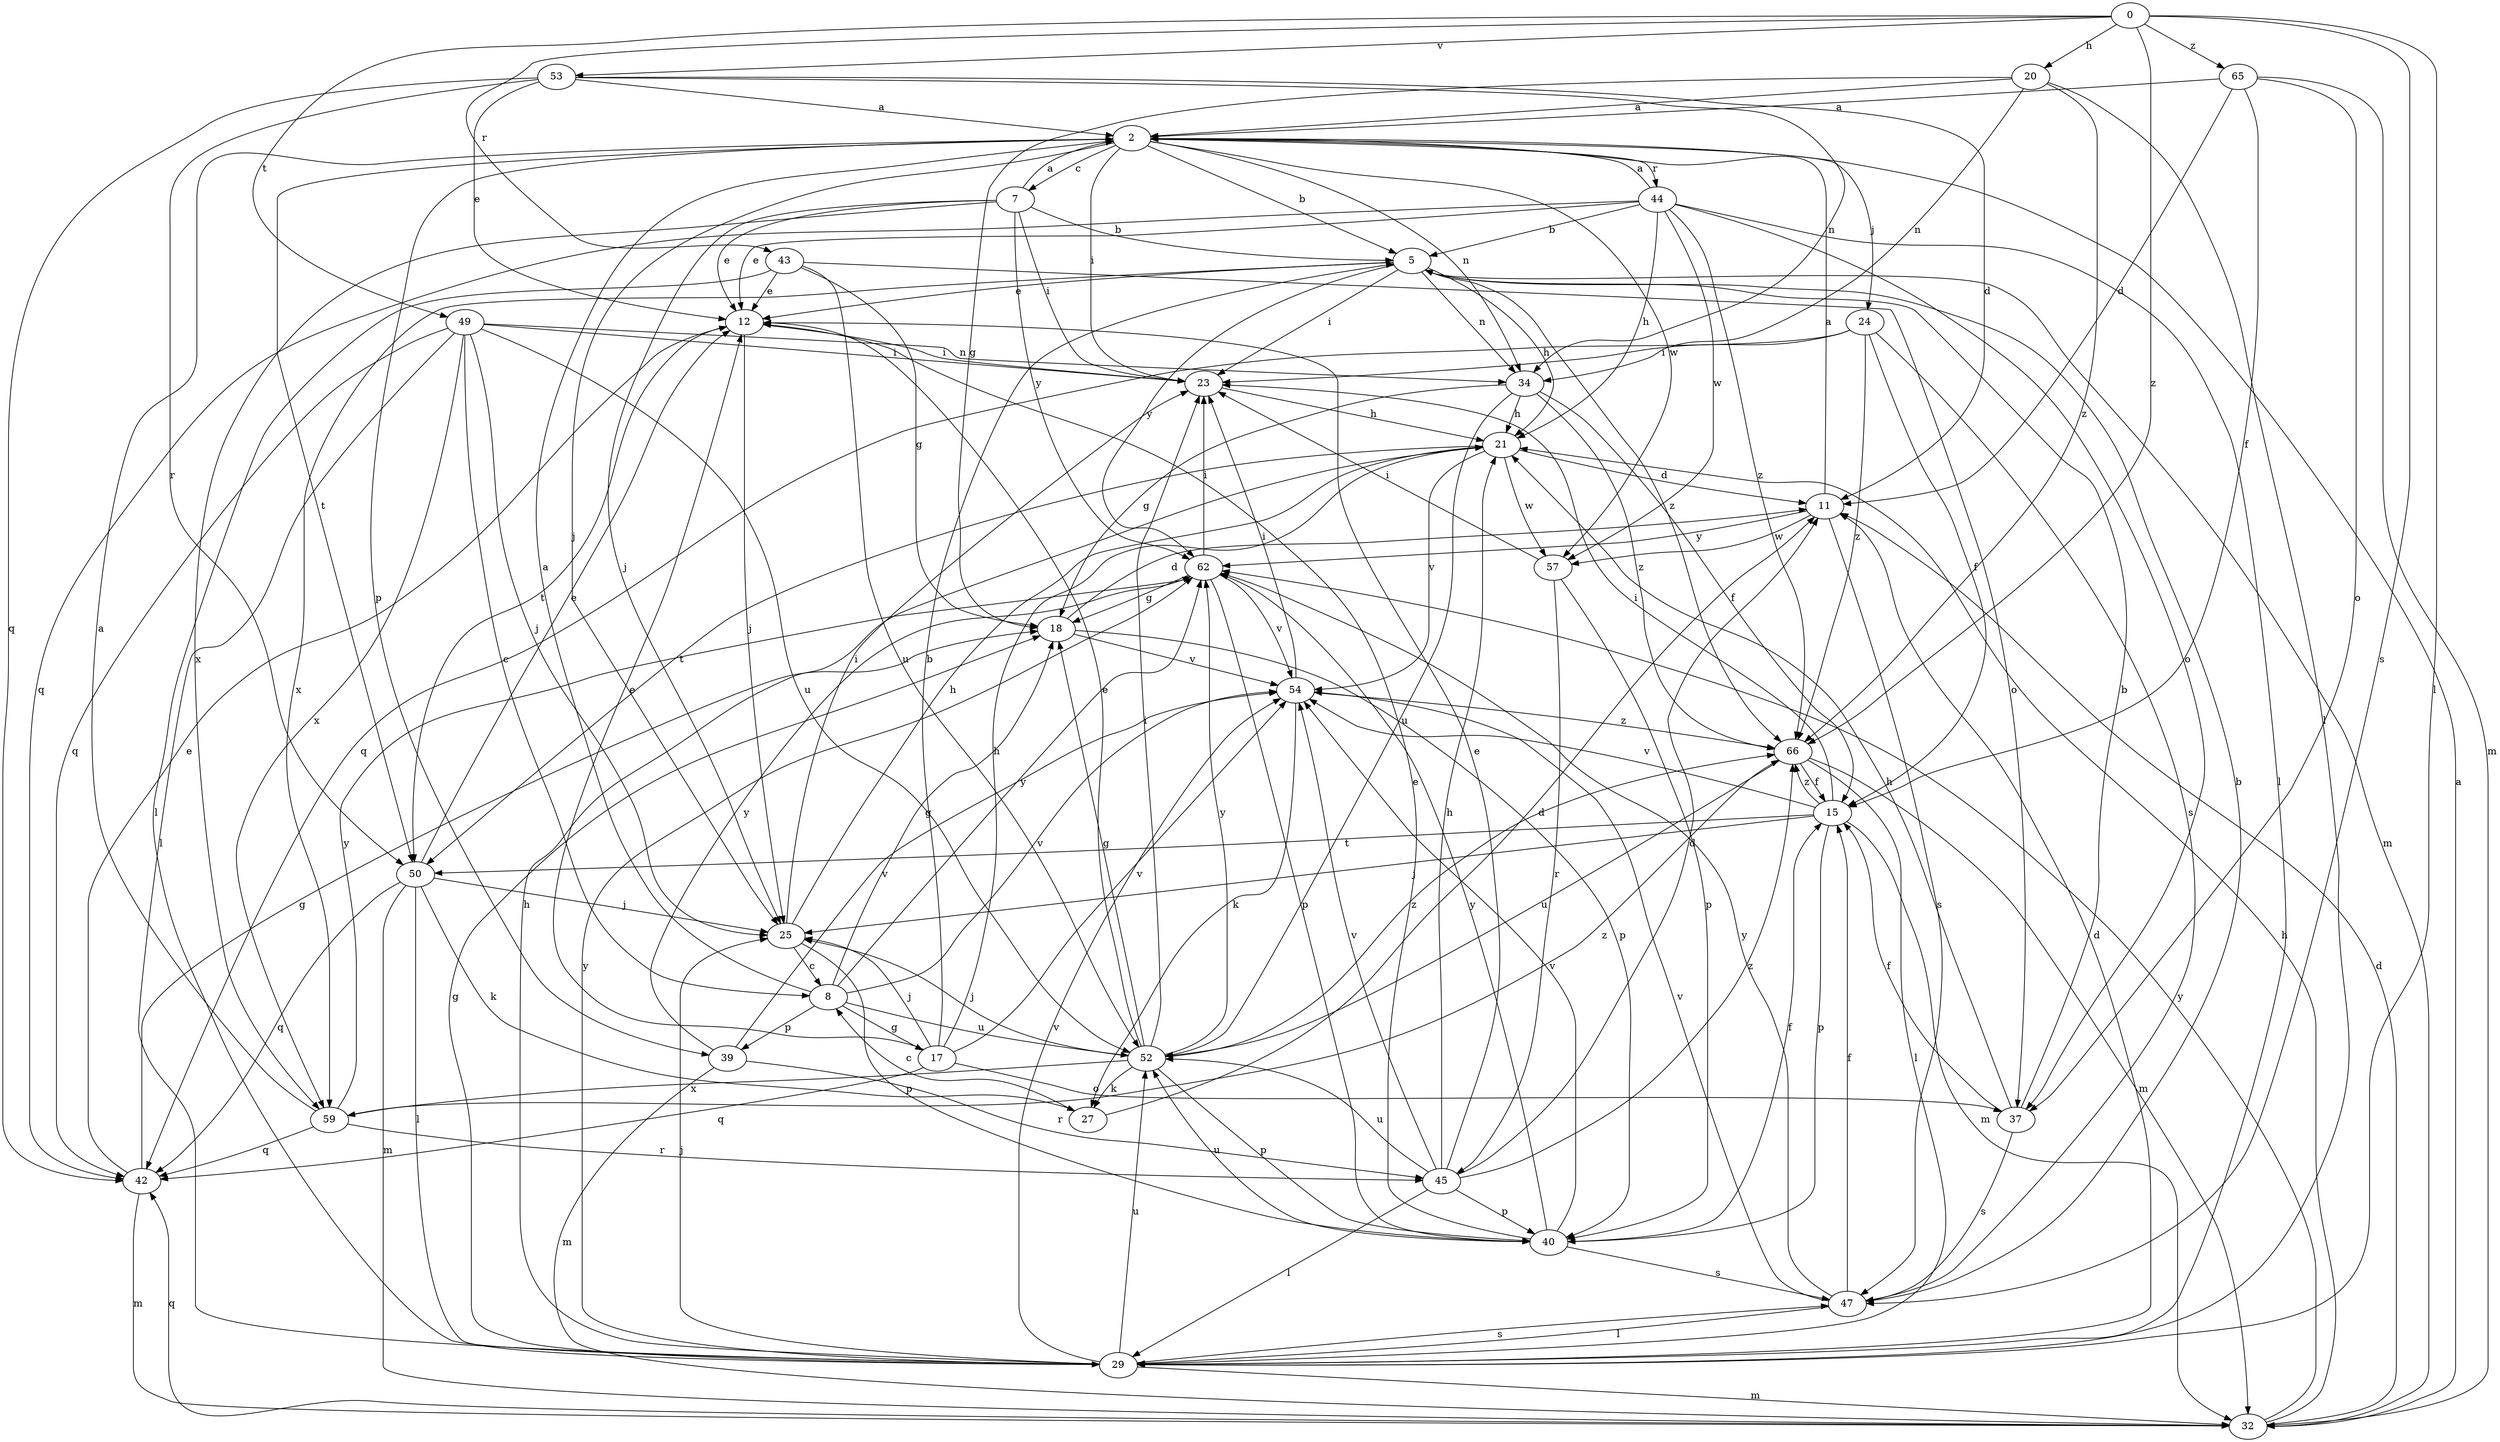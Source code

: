 strict digraph  {
0;
2;
5;
7;
8;
11;
12;
15;
17;
18;
20;
21;
23;
24;
25;
27;
29;
32;
34;
37;
39;
40;
42;
43;
44;
45;
47;
49;
50;
52;
53;
54;
57;
59;
62;
65;
66;
0 -> 20  [label=h];
0 -> 29  [label=l];
0 -> 43  [label=r];
0 -> 47  [label=s];
0 -> 49  [label=t];
0 -> 53  [label=v];
0 -> 65  [label=z];
0 -> 66  [label=z];
2 -> 5  [label=b];
2 -> 7  [label=c];
2 -> 23  [label=i];
2 -> 24  [label=j];
2 -> 25  [label=j];
2 -> 34  [label=n];
2 -> 39  [label=p];
2 -> 44  [label=r];
2 -> 50  [label=t];
2 -> 57  [label=w];
5 -> 12  [label=e];
5 -> 21  [label=h];
5 -> 23  [label=i];
5 -> 32  [label=m];
5 -> 34  [label=n];
5 -> 59  [label=x];
5 -> 62  [label=y];
5 -> 66  [label=z];
7 -> 2  [label=a];
7 -> 5  [label=b];
7 -> 12  [label=e];
7 -> 23  [label=i];
7 -> 25  [label=j];
7 -> 59  [label=x];
7 -> 62  [label=y];
8 -> 2  [label=a];
8 -> 17  [label=g];
8 -> 18  [label=g];
8 -> 39  [label=p];
8 -> 52  [label=u];
8 -> 54  [label=v];
8 -> 62  [label=y];
11 -> 2  [label=a];
11 -> 47  [label=s];
11 -> 57  [label=w];
11 -> 62  [label=y];
12 -> 23  [label=i];
12 -> 25  [label=j];
12 -> 50  [label=t];
15 -> 23  [label=i];
15 -> 25  [label=j];
15 -> 32  [label=m];
15 -> 40  [label=p];
15 -> 50  [label=t];
15 -> 54  [label=v];
15 -> 66  [label=z];
17 -> 5  [label=b];
17 -> 12  [label=e];
17 -> 21  [label=h];
17 -> 25  [label=j];
17 -> 37  [label=o];
17 -> 42  [label=q];
17 -> 54  [label=v];
18 -> 11  [label=d];
18 -> 40  [label=p];
18 -> 54  [label=v];
20 -> 2  [label=a];
20 -> 18  [label=g];
20 -> 29  [label=l];
20 -> 34  [label=n];
20 -> 66  [label=z];
21 -> 11  [label=d];
21 -> 50  [label=t];
21 -> 54  [label=v];
21 -> 57  [label=w];
23 -> 21  [label=h];
24 -> 15  [label=f];
24 -> 23  [label=i];
24 -> 42  [label=q];
24 -> 47  [label=s];
24 -> 66  [label=z];
25 -> 8  [label=c];
25 -> 21  [label=h];
25 -> 23  [label=i];
25 -> 40  [label=p];
27 -> 8  [label=c];
27 -> 11  [label=d];
29 -> 11  [label=d];
29 -> 18  [label=g];
29 -> 21  [label=h];
29 -> 25  [label=j];
29 -> 32  [label=m];
29 -> 47  [label=s];
29 -> 52  [label=u];
29 -> 54  [label=v];
29 -> 62  [label=y];
32 -> 2  [label=a];
32 -> 11  [label=d];
32 -> 21  [label=h];
32 -> 42  [label=q];
32 -> 62  [label=y];
34 -> 15  [label=f];
34 -> 18  [label=g];
34 -> 21  [label=h];
34 -> 52  [label=u];
34 -> 66  [label=z];
37 -> 5  [label=b];
37 -> 15  [label=f];
37 -> 21  [label=h];
37 -> 47  [label=s];
39 -> 32  [label=m];
39 -> 45  [label=r];
39 -> 54  [label=v];
39 -> 62  [label=y];
40 -> 12  [label=e];
40 -> 15  [label=f];
40 -> 47  [label=s];
40 -> 52  [label=u];
40 -> 54  [label=v];
40 -> 62  [label=y];
42 -> 12  [label=e];
42 -> 18  [label=g];
42 -> 32  [label=m];
43 -> 12  [label=e];
43 -> 18  [label=g];
43 -> 29  [label=l];
43 -> 37  [label=o];
43 -> 52  [label=u];
44 -> 2  [label=a];
44 -> 5  [label=b];
44 -> 12  [label=e];
44 -> 21  [label=h];
44 -> 29  [label=l];
44 -> 37  [label=o];
44 -> 42  [label=q];
44 -> 57  [label=w];
44 -> 66  [label=z];
45 -> 11  [label=d];
45 -> 12  [label=e];
45 -> 21  [label=h];
45 -> 29  [label=l];
45 -> 40  [label=p];
45 -> 52  [label=u];
45 -> 54  [label=v];
45 -> 66  [label=z];
47 -> 5  [label=b];
47 -> 15  [label=f];
47 -> 29  [label=l];
47 -> 54  [label=v];
47 -> 62  [label=y];
49 -> 8  [label=c];
49 -> 23  [label=i];
49 -> 25  [label=j];
49 -> 29  [label=l];
49 -> 34  [label=n];
49 -> 42  [label=q];
49 -> 52  [label=u];
49 -> 59  [label=x];
50 -> 12  [label=e];
50 -> 25  [label=j];
50 -> 27  [label=k];
50 -> 29  [label=l];
50 -> 32  [label=m];
50 -> 42  [label=q];
52 -> 12  [label=e];
52 -> 18  [label=g];
52 -> 23  [label=i];
52 -> 25  [label=j];
52 -> 27  [label=k];
52 -> 40  [label=p];
52 -> 59  [label=x];
52 -> 62  [label=y];
52 -> 66  [label=z];
53 -> 2  [label=a];
53 -> 11  [label=d];
53 -> 12  [label=e];
53 -> 34  [label=n];
53 -> 42  [label=q];
53 -> 50  [label=r];
54 -> 23  [label=i];
54 -> 27  [label=k];
54 -> 66  [label=z];
57 -> 23  [label=i];
57 -> 40  [label=p];
57 -> 45  [label=r];
59 -> 2  [label=a];
59 -> 42  [label=q];
59 -> 45  [label=r];
59 -> 62  [label=y];
59 -> 66  [label=z];
62 -> 18  [label=g];
62 -> 23  [label=i];
62 -> 40  [label=p];
62 -> 54  [label=v];
65 -> 2  [label=a];
65 -> 11  [label=d];
65 -> 15  [label=f];
65 -> 32  [label=m];
65 -> 37  [label=o];
66 -> 15  [label=f];
66 -> 29  [label=l];
66 -> 32  [label=m];
66 -> 52  [label=u];
}
